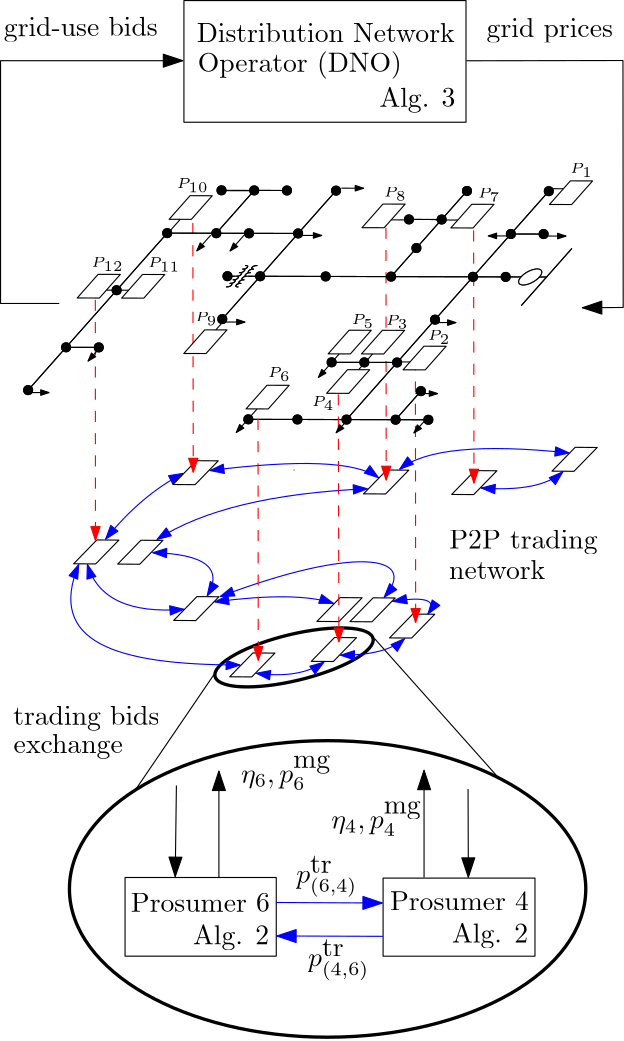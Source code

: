 <?xml version="1.0"?>
<!DOCTYPE ipe SYSTEM "ipe.dtd">
<ipe version="70218" creator="Ipe 7.2.23">
<info created="D:20210319153732" modified="D:20220308093635"/>
<ipestyle name="basic">
<symbol name="arrow/arc(spx)">
<path stroke="sym-stroke" fill="sym-stroke" pen="sym-pen">
0 0 m
-1 0.333 l
-1 -0.333 l
h
</path>
</symbol>
<symbol name="arrow/farc(spx)">
<path stroke="sym-stroke" fill="white" pen="sym-pen">
0 0 m
-1 0.333 l
-1 -0.333 l
h
</path>
</symbol>
<symbol name="arrow/ptarc(spx)">
<path stroke="sym-stroke" fill="sym-stroke" pen="sym-pen">
0 0 m
-1 0.333 l
-0.8 0 l
-1 -0.333 l
h
</path>
</symbol>
<symbol name="arrow/fptarc(spx)">
<path stroke="sym-stroke" fill="white" pen="sym-pen">
0 0 m
-1 0.333 l
-0.8 0 l
-1 -0.333 l
h
</path>
</symbol>
<symbol name="mark/circle(sx)" transformations="translations">
<path fill="sym-stroke">
0.6 0 0 0.6 0 0 e
0.4 0 0 0.4 0 0 e
</path>
</symbol>
<symbol name="mark/disk(sx)" transformations="translations">
<path fill="sym-stroke">
0.6 0 0 0.6 0 0 e
</path>
</symbol>
<symbol name="mark/fdisk(sfx)" transformations="translations">
<group>
<path fill="sym-fill">
0.5 0 0 0.5 0 0 e
</path>
<path fill="sym-stroke" fillrule="eofill">
0.6 0 0 0.6 0 0 e
0.4 0 0 0.4 0 0 e
</path>
</group>
</symbol>
<symbol name="mark/box(sx)" transformations="translations">
<path fill="sym-stroke" fillrule="eofill">
-0.6 -0.6 m
0.6 -0.6 l
0.6 0.6 l
-0.6 0.6 l
h
-0.4 -0.4 m
0.4 -0.4 l
0.4 0.4 l
-0.4 0.4 l
h
</path>
</symbol>
<symbol name="mark/square(sx)" transformations="translations">
<path fill="sym-stroke">
-0.6 -0.6 m
0.6 -0.6 l
0.6 0.6 l
-0.6 0.6 l
h
</path>
</symbol>
<symbol name="mark/fsquare(sfx)" transformations="translations">
<group>
<path fill="sym-fill">
-0.5 -0.5 m
0.5 -0.5 l
0.5 0.5 l
-0.5 0.5 l
h
</path>
<path fill="sym-stroke" fillrule="eofill">
-0.6 -0.6 m
0.6 -0.6 l
0.6 0.6 l
-0.6 0.6 l
h
-0.4 -0.4 m
0.4 -0.4 l
0.4 0.4 l
-0.4 0.4 l
h
</path>
</group>
</symbol>
<symbol name="mark/cross(sx)" transformations="translations">
<group>
<path fill="sym-stroke">
-0.43 -0.57 m
0.57 0.43 l
0.43 0.57 l
-0.57 -0.43 l
h
</path>
<path fill="sym-stroke">
-0.43 0.57 m
0.57 -0.43 l
0.43 -0.57 l
-0.57 0.43 l
h
</path>
</group>
</symbol>
<symbol name="arrow/fnormal(spx)">
<path stroke="sym-stroke" fill="white" pen="sym-pen">
0 0 m
-1 0.333 l
-1 -0.333 l
h
</path>
</symbol>
<symbol name="arrow/pointed(spx)">
<path stroke="sym-stroke" fill="sym-stroke" pen="sym-pen">
0 0 m
-1 0.333 l
-0.8 0 l
-1 -0.333 l
h
</path>
</symbol>
<symbol name="arrow/fpointed(spx)">
<path stroke="sym-stroke" fill="white" pen="sym-pen">
0 0 m
-1 0.333 l
-0.8 0 l
-1 -0.333 l
h
</path>
</symbol>
<symbol name="arrow/linear(spx)">
<path stroke="sym-stroke" pen="sym-pen">
-1 0.333 m
0 0 l
-1 -0.333 l
</path>
</symbol>
<symbol name="arrow/fdouble(spx)">
<path stroke="sym-stroke" fill="white" pen="sym-pen">
0 0 m
-1 0.333 l
-1 -0.333 l
h
-1 0 m
-2 0.333 l
-2 -0.333 l
h
</path>
</symbol>
<symbol name="arrow/double(spx)">
<path stroke="sym-stroke" fill="sym-stroke" pen="sym-pen">
0 0 m
-1 0.333 l
-1 -0.333 l
h
-1 0 m
-2 0.333 l
-2 -0.333 l
h
</path>
</symbol>
<anglesize name="22.5 deg" value="22.5"/>
<anglesize name="30 deg" value="30"/>
<anglesize name="45 deg" value="45"/>
<anglesize name="60 deg" value="60"/>
<anglesize name="90 deg" value="90"/>
<arrowsize name="large" value="10"/>
<arrowsize name="small" value="5"/>
<arrowsize name="tiny" value="3"/>
<color name="blue" value="0 0 1"/>
<color name="brown" value="0.647 0.165 0.165"/>
<color name="darkblue" value="0 0 0.545"/>
<color name="darkcyan" value="0 0.545 0.545"/>
<color name="darkgray" value="0.663"/>
<color name="darkgreen" value="0 0.392 0"/>
<color name="darkmagenta" value="0.545 0 0.545"/>
<color name="darkorange" value="1 0.549 0"/>
<color name="darkred" value="0.545 0 0"/>
<color name="gold" value="1 0.843 0"/>
<color name="gray" value="0.745"/>
<color name="green" value="0 1 0"/>
<color name="lightblue" value="0.678 0.847 0.902"/>
<color name="lightcyan" value="0.878 1 1"/>
<color name="lightgray" value="0.827"/>
<color name="lightgreen" value="0.565 0.933 0.565"/>
<color name="lightyellow" value="1 1 0.878"/>
<color name="navy" value="0 0 0.502"/>
<color name="orange" value="1 0.647 0"/>
<color name="pink" value="1 0.753 0.796"/>
<color name="purple" value="0.627 0.125 0.941"/>
<color name="red" value="1 0 0"/>
<color name="seagreen" value="0.18 0.545 0.341"/>
<color name="turquoise" value="0.251 0.878 0.816"/>
<color name="violet" value="0.933 0.51 0.933"/>
<color name="yellow" value="1 1 0"/>
<dashstyle name="dash dot dotted" value="[4 2 1 2 1 2] 0"/>
<dashstyle name="dash dotted" value="[4 2 1 2] 0"/>
<dashstyle name="dashed" value="[4] 0"/>
<dashstyle name="dotted" value="[1 3] 0"/>
<gridsize name="10 pts (~3.5 mm)" value="10"/>
<gridsize name="14 pts (~5 mm)" value="14"/>
<gridsize name="16 pts (~6 mm)" value="16"/>
<gridsize name="20 pts (~7 mm)" value="20"/>
<gridsize name="28 pts (~10 mm)" value="28"/>
<gridsize name="32 pts (~12 mm)" value="32"/>
<gridsize name="4 pts" value="4"/>
<gridsize name="56 pts (~20 mm)" value="56"/>
<gridsize name="8 pts (~3 mm)" value="8"/>
<opacity name="10%" value="0.1"/>
<opacity name="30%" value="0.3"/>
<opacity name="50%" value="0.5"/>
<opacity name="75%" value="0.75"/>
<pen name="fat" value="1.2"/>
<pen name="heavier" value="0.8"/>
<pen name="ultrafat" value="2"/>
<symbolsize name="large" value="5"/>
<symbolsize name="small" value="2"/>
<symbolsize name="tiny" value="1.1"/>
<textsize name="Huge" value="\Huge"/>
<textsize name="LARGE" value="\LARGE"/>
<textsize name="Large" value="\Large"/>
<textsize name="footnote" value="\footnotesize"/>
<textsize name="huge" value="\huge"/>
<textsize name="large" value="\large"/>
<textsize name="small" value="\small"/>
<textsize name="tiny" value="\tiny"/>
<textstyle name="center" begin="\begin{center}" end="\end{center}"/>
<textstyle name="item" begin="\begin{itemize}\item{}" end="\end{itemize}"/>
<textstyle name="itemize" begin="\begin{itemize}" end="\end{itemize}"/>
<tiling name="falling" angle="-60" step="4" width="1"/>
<tiling name="rising" angle="30" step="4" width="1"/>
</ipestyle>
<page>
<layer name="alpha"/>
<view layers="alpha" active="alpha"/>
<path layer="alpha" matrix="-0.119815 -0.123008 0.173418 -0.00119938 246.345 536.494" stroke="blue" arrow="normal/small" rarrow="normal/small">
96.9646 95.6277 m
44.8248 340.329
114.147 457.052 c
</path>
<path matrix="-0.116077 -0.119169 0.168141 -0.00116289 247.589 533.878" stroke="black" cap="1">
75.0422 253.825 m
75.0422 253.825 l
</path>
<path matrix="-0.119398 -0.122579 0.182921 -0.00126511 244.266 535.197" stroke="blue" arrow="normal/small" rarrow="normal/small">
95.5841 47.6963 m
160.802 7.10618
288.957 21.7004 c
</path>
<path matrix="-0.117503 -0.120634 0.169281 -0.00117077 244.602 533.866" stroke="blue" arrow="normal/small" rarrow="normal/small">
321.794 141.19 m
325.899 311.76
448.581 345.053 c
</path>
<path matrix="-0.11798 -0.121124 0.174042 -0.0012037 243.987 534.301" stroke="blue" arrow="normal/small" rarrow="normal/small">
360.339 32.7386 m
511.663 167.038
490.586 320.523 c
</path>
<path matrix="-0.109583 -0.112503 0.174221 -0.00120494 239.972 530.512" stroke="blue" arrow="normal/small" rarrow="normal/small">
470.089 370.629 m
433.947 518.161
472.459 617.108 c
</path>
<path matrix="-0.116357 -0.119457 0.167916 -0.00116133 246.767 533.159" stroke="blue" arrow="normal/small" rarrow="normal/small">
449.075 360.168 m
296.803 536.732
316.948 699.077
447.89 710.927 c
</path>
<path matrix="-0.115049 -0.118115 0.172023 -0.00118974 245.955 535.085" stroke="blue" arrow="normal/small" rarrow="normal/small">
136.345 689.869 m
148.195 820.218
85.9825 826.736 c
</path>
<path matrix="-0.116422 -0.119524 0.168591 -0.001166 246.155 534.194" stroke="blue" arrow="normal/small" rarrow="normal/small">
287.954 116.445 m
153.954 169.445
131.954 457.445 c
</path>
<path matrix="-0.710826 -0.729766 1.05387 -0.00728874 -168.598 807.278" stroke="blue" arrow="normal/small" rarrow="normal/small">
444.52 760.731 m
440.432 774.966
450.58 776.799 c
</path>
<path matrix="-0.696128 -0.714677 0.991343 -0.00685628 -241.717 686.776" stroke="black">
208 784 m
208 776 l
220 776 l
220 784 l
h
</path>
<path matrix="-0.696128 -0.714677 0.991343 -0.00685628 -314.45 632.597" stroke="black">
208 784 m
208 776 l
220 776 l
220 784 l
h
</path>
<path matrix="-0.696128 -0.714677 0.991343 -0.00685628 -326.346 632.679" stroke="black">
208 784 m
208 776 l
220 776 l
220 784 l
h
</path>
<path matrix="-0.696128 -0.714677 0.991343 -0.00685628 -328.372 618.304" stroke="black">
208 784 m
208 776 l
220 776 l
220 784 l
h
</path>
<path matrix="-0.696128 -0.714677 0.991343 -0.00685628 -357.734 612.751" stroke="black">
208 784 m
208 776 l
220 776 l
220 784 l
h
</path>
<path matrix="-0.696128 -0.714677 0.991343 -0.00685628 -300.192 626.743" stroke="black">
208 784 m
208 776 l
220 776 l
220 784 l
h
</path>
<path matrix="-0.696128 -0.714677 0.991343 -0.00685628 -309.551 678.611" stroke="black">
208 784 m
208 776 l
220 776 l
220 784 l
h
</path>
<path matrix="-0.696128 -0.714677 0.991343 -0.00685628 -398.058 653.321" stroke="black">
208 784 m
208 776 l
220 776 l
220 784 l
h
</path>
<path matrix="-0.696128 -0.714677 0.991343 -0.00685628 -378.144 681.963" stroke="black">
208 784 m
208 776 l
220 776 l
220 784 l
h
</path>
<path matrix="-0.696128 -0.714677 0.991343 -0.00685628 -377.896 633.036" stroke="black">
208 784 m
208 776 l
220 776 l
220 784 l
h
</path>
<path matrix="-0.696128 -0.714677 0.991343 -0.00685628 -277.828 678.391" stroke="black">
208 784 m
208 776 l
220 776 l
220 784 l
h
</path>
<path matrix="-0.696128 -0.714677 0.991343 -0.00685628 -413.919 653.431" stroke="black">
208 784 m
208 776 l
220 776 l
220 784 l
h
</path>
<path matrix="-0.687777 -0.706103 0.989982 -0.00684687 -128.363 797.966" stroke="blue" arrow="normal/small" rarrow="normal/small">
379.765 716.317 m
364.316 719.24
370.913 771.766 c
</path>
<path matrix="2.8807 0 0 0.871606 -759.929 65.5987" stroke="red" dash="dashed" arrow="normal/small">
383.978 634.801 m
384.027 521.25 l
</path>
<path matrix="1.76049 0 0 0.834629 -350.737 34.6982" stroke="red" dash="dashed" arrow="normal/small">
383.978 634.801 m
384.027 521.25 l
</path>
<path matrix="1.83673 0 0 0.870774 -390.617 67.1055" stroke="red" dash="dashed" arrow="normal/small">
383.978 634.801 m
384.027 521.25 l
</path>
<path matrix="1.27555 0 0 0.833617 -279.767 64.7405" stroke="red" dash="dashed" arrow="normal/small">
383.978 634.801 m
384.027 521.25 l
</path>
<path matrix="3.41987 0 0 0.860771 -1068.04 75.1737" stroke="red" dash="dashed" arrow="normal/small">
383.978 634.801 m
384.027 521.25 l
</path>
<path matrix="0.63556 0 0 0.908764 99.2384 39.1126" stroke="black">
224.5 720.24 m
224.5 672.031 l
384.27 672.031 l
384.27 720.24 l
h
</path>
<use matrix="-0.284473 -0.321206 0.36822 -0.00094181 136.806 651.381" name="mark/disk(sx)" pos="80 704" size="normal" stroke="black"/>
<use matrix="-0.284473 -0.321206 0.36822 -0.00094181 136.806 651.381" name="mark/disk(sx)" pos="128 704" size="normal" stroke="black"/>
<use matrix="-0.284473 -0.321206 0.36822 -0.00094181 136.806 651.381" name="mark/disk(sx)" pos="176 704" size="normal" stroke="black"/>
<use matrix="-0.284473 -0.321206 0.36822 -0.00094181 136.806 651.381" name="mark/disk(sx)" pos="224 704" size="normal" stroke="black"/>
<use matrix="-0.284473 -0.321206 0.36822 -0.00094181 136.806 651.381" name="mark/disk(sx)" pos="272 704" size="normal" stroke="black"/>
<use matrix="-0.284473 -0.321206 0.36822 -0.00094181 132.255 646.241" name="mark/disk(sx)" pos="320 704" size="normal" stroke="black"/>
<use matrix="-0.284473 -0.321206 0.36822 -0.00094181 132.255 646.241" name="mark/disk(sx)" pos="320 752" size="normal" stroke="black"/>
<use matrix="-0.284473 -0.321206 0.36822 -0.00094181 132.255 646.241" name="mark/disk(sx)" pos="320 784" size="normal" stroke="black"/>
<use matrix="-0.284473 -0.321206 0.36822 -0.00094181 132.255 646.241" name="mark/disk(sx)" pos="288 752" size="normal" stroke="black"/>
<use matrix="-0.284473 -0.321206 0.36822 -0.00094181 132.255 646.241" name="mark/disk(sx)" pos="320 656" size="normal" stroke="black"/>
<use matrix="-0.284473 -0.321206 0.36822 -0.00094181 132.255 646.241" name="mark/disk(sx)" pos="320 608" size="normal" stroke="black"/>
<use matrix="-0.284473 -0.321206 0.36822 -0.00094181 136.806 651.381" name="mark/disk(sx)" pos="272 672" size="normal" stroke="black"/>
<use matrix="-0.284473 -0.321206 0.36822 -0.00094181 136.806 651.381" name="mark/disk(sx)" pos="272 640" size="normal" stroke="black"/>
<path matrix="-0.284473 -0.321206 0.36822 -0.00094181 136.806 651.381" stroke="black">
336 784 m
336 752 l
336 752 l
</path>
<path matrix="-0.284473 -0.321206 0.36822 -0.00094181 136.806 651.381" stroke="black">
336 752 m
304 752 l
</path>
<path matrix="-0.284473 -0.321206 0.36822 -0.00094181 136.806 651.381" stroke="black">
336 752 m
336 704 l
</path>
<path matrix="-0.284473 -0.321206 0.36822 -0.00094181 136.806 651.381" stroke="black">
336 704 m
336 656 l
</path>
<path matrix="-0.284473 -0.321206 0.36822 -0.00094181 136.806 651.381" stroke="black">
336 656 m
336 608 l
</path>
<path matrix="-0.284473 -0.321206 0.36822 -0.00094181 136.806 651.381" stroke="black">
336 704 m
272 704 l
</path>
<path matrix="-0.284473 -0.321206 0.36822 -0.00094181 136.806 651.381" stroke="black">
272 704 m
272 672 l
</path>
<path matrix="-0.284473 -0.321206 0.36822 -0.00094181 136.806 651.381" stroke="black">
272 672 m
272 640 l
</path>
<path matrix="-0.284473 -0.321206 0.36822 -0.00094181 136.806 651.381" stroke="black">
272 704 m
224 704 l
</path>
<path matrix="-0.284473 -0.321206 0.36822 -0.00094181 136.806 651.381" stroke="black">
224 704 m
176 704 l
</path>
<path matrix="-0.284473 -0.321206 0.36822 -0.00094181 136.806 651.381" stroke="black">
176 704 m
128 704 l
</path>
<path matrix="-0.284473 -0.321206 0.36822 -0.00094181 136.806 651.381" stroke="black">
128 704 m
80 704 l
</path>
<use matrix="-0.284473 -0.321206 0.36822 -0.00094181 136.806 651.381" name="mark/disk(sx)" pos="176 736" size="normal" stroke="black"/>
<use matrix="-0.284473 -0.321206 0.36822 -0.00094181 136.806 651.381" name="mark/disk(sx)" pos="128 736" size="normal" stroke="black"/>
<use matrix="-0.284473 -0.321206 0.36822 -0.00094181 136.806 651.381" name="mark/disk(sx)" pos="176 624" size="normal" stroke="black"/>
<use matrix="-0.284473 -0.321206 0.36822 -0.00094181 136.806 651.381" name="mark/disk(sx)" pos="144 624" size="normal" stroke="black"/>
<use matrix="-0.284473 -0.321206 0.36822 -0.00094181 136.806 651.381" name="mark/disk(sx)" pos="112 624" size="normal" stroke="black"/>
<use matrix="-0.284473 -0.321206 0.36822 -0.00094181 136.806 651.381" name="mark/disk(sx)" pos="80 624" size="normal" stroke="black"/>
<use matrix="-0.284473 -0.321206 0.36822 -0.00094181 136.806 651.381" name="mark/disk(sx)" pos="112 592" size="normal" stroke="black"/>
<use matrix="-0.284473 -0.321206 0.36822 -0.00094181 136.806 651.381" name="mark/disk(sx)" pos="176 560" size="normal" stroke="black"/>
<use matrix="-0.284473 -0.321206 0.36822 -0.00094181 136.806 651.381" name="mark/disk(sx)" pos="176 496" size="normal" stroke="black"/>
<use matrix="-0.284473 -0.321206 0.36822 -0.00094181 136.806 651.381" name="mark/disk(sx)" pos="224 496" size="normal" stroke="black"/>
<use matrix="-0.284473 -0.321206 0.36822 -0.00094181 136.806 651.381" name="mark/disk(sx)" pos="128 496" size="normal" stroke="black"/>
<use matrix="-0.284473 -0.321206 0.36822 -0.00094181 136.806 651.381" name="mark/disk(sx)" pos="80 496" size="normal" stroke="black"/>
<use matrix="-0.284473 -0.321206 0.36822 -0.00094181 136.806 651.381" name="mark/disk(sx)" pos="128 448" size="normal" stroke="black"/>
<use matrix="-0.284473 -0.321206 0.36822 -0.00094181 136.806 651.381" name="mark/disk(sx)" pos="128 416" size="normal" stroke="black"/>
<use matrix="-0.284473 -0.321206 0.36822 -0.00094181 136.806 651.381" name="mark/disk(sx)" pos="128 368" size="normal" stroke="black"/>
<path matrix="-0.284473 -0.321206 0.36822 -0.00094181 136.806 651.381" stroke="black">
176 736 m
176 704 l
</path>
<path matrix="-0.284473 -0.321206 0.36822 -0.00094181 136.806 651.381" stroke="black">
128 736 m
128 704 l
</path>
<path matrix="-0.284473 -0.321206 0.36822 -0.00094181 136.806 651.381" stroke="black">
176 704 m
176 624 l
</path>
<path matrix="-0.284473 -0.321206 0.36822 -0.00094181 136.806 651.381" stroke="black">
176 624 m
176 560 l
</path>
<path matrix="-0.284473 -0.321206 0.36822 -0.00094181 136.806 651.381" stroke="black">
176 624 m
144 624 l
</path>
<path matrix="-0.284473 -0.321206 0.36822 -0.00094181 136.806 651.381" stroke="black">
144 624 m
112 624 l
</path>
<path matrix="-0.284473 -0.321206 0.36822 -0.00094181 136.806 651.381" stroke="black">
112 624 m
80 624 l
</path>
<path matrix="-0.284473 -0.321206 0.36822 -0.00094181 136.806 651.381" stroke="black">
112 624 m
112 592 l
</path>
<path matrix="-0.284473 -0.321206 0.36822 -0.00094181 136.806 651.381" stroke="black">
176 560 m
176 496 l
</path>
<path matrix="-0.284473 -0.321206 0.36822 -0.00094181 136.806 651.381" stroke="black">
176 496 m
224 496 l
</path>
<path matrix="-0.284473 -0.321206 0.36822 -0.00094181 136.806 651.381" stroke="black">
176 496 m
128 496 l
</path>
<path matrix="-0.284473 -0.321206 0.36822 -0.00094181 136.806 651.381" stroke="black">
128 496 m
80 496 l
</path>
<path matrix="-0.284473 -0.321206 0.36822 -0.00094181 136.806 651.381" stroke="black">
128 496 m
128 448 l
</path>
<path matrix="-0.284473 -0.321206 0.36822 -0.00094181 136.806 651.381" stroke="black">
128 448 m
128 416 l
</path>
<path matrix="-0.284473 -0.321206 0.36822 -0.00094181 136.806 651.381" stroke="black">
128 416 m
128 368 l
</path>
<use matrix="-0.284473 -0.321206 0.36822 -0.00094181 136.806 651.381" name="mark/disk(sx)" pos="80 416" size="normal" stroke="black"/>
<use matrix="-0.284473 -0.321206 0.36822 -0.00094181 136.806 651.381" name="mark/disk(sx)" pos="80 448" size="normal" stroke="black"/>
<use matrix="-0.284473 -0.321206 0.36822 -0.00094181 136.806 651.381" name="mark/disk(sx)" pos="80 384" size="normal" stroke="black"/>
<use matrix="-0.284473 -0.321206 0.36822 -0.00094181 136.806 651.381" name="mark/disk(sx)" pos="192 368" size="normal" stroke="black"/>
<use matrix="-0.284473 -0.321206 0.36822 -0.00094181 136.806 651.381" name="mark/disk(sx)" pos="256 368" size="normal" stroke="black"/>
<use matrix="-0.284473 -0.321206 0.36822 -0.00094181 136.806 651.381" name="mark/disk(sx)" pos="304 368" size="normal" stroke="black"/>
<path matrix="-0.284473 -0.321206 0.36822 -0.00094181 136.806 651.381" stroke="black">
128 416 m
80 416 l
</path>
<path matrix="-0.284473 -0.321206 0.36822 -0.00094181 136.806 651.381" stroke="black">
80 416 m
80 448 l
</path>
<path matrix="-0.284473 -0.321206 0.36822 -0.00094181 136.701 651.262" stroke="black">
80 416 m
80 384 l
</path>
<path matrix="-0.284473 -0.321206 0.36822 -0.00094181 136.806 651.381" stroke="black">
128 368 m
192 368 l
</path>
<path matrix="-0.284473 -0.321206 0.36822 -0.00094181 136.806 651.381" stroke="black">
192 368 m
256 368 l
</path>
<path matrix="-0.284473 -0.321206 0.36822 -0.00094181 136.806 651.381" stroke="black">
256 368 m
304 368 l
</path>
<use matrix="-0.284473 -0.321206 0.36822 -0.00094181 136.806 651.381" name="mark/disk(sx)" pos="176 464" size="normal" stroke="black"/>
<path matrix="-0.284473 -0.321206 0.36822 -0.00094181 139.752 651.373" stroke="black">
144 768 m
208 768 l
</path>
<path matrix="-0.284473 -0.321206 0.36822 -0.00094181 136.806 651.381" stroke="black">
176 776 m
176 768 l
</path>
<path matrix="-0.284473 -0.321206 0.36822 -0.00094181 136.806 651.381" stroke="black">
176 752 m
176 736 l
</path>
<path matrix="-0.284473 -0.321206 0.36822 -0.00094181 136.806 651.381" stroke="black" fill="white">
8.94427 0 0 8.94427 176 760 e
</path>
<path matrix="-0.284473 -0.321206 0.36822 -0.00094181 136.806 651.381" stroke="black">
176 464 m
176 472 l
176 472 l
</path>
<path matrix="-0.284473 -0.321206 0.36822 -0.00094181 136.806 651.381" stroke="black">
176 496 m
176 484 l
</path>
<path matrix="-0.284473 -0.321206 0.36822 -0.00094181 136.806 651.381" stroke="black">
164 484 m
164 480
168 480
168 484
168 484
168 480
172 480
172 484
172 484
172 480
176 480
176 484
176 484
176 480
180 480
180 484
180 484
180 480
184 480
184 484
184 484
184 480
188 480
188 484
188 484 c
</path>
<path matrix="0.284473 0.321206 -0.36822 0.00094181 388.69 537.416" stroke="black">
164 484 m
164 480
168 480
168 484
168 484
168 480
172 480
172 484
172 484
172 480
176 480
176 484
176 484
176 480
180 480
180 484
180 484
180 480
184 480
184 484
184 484
184 480
188 480
188 484
188 484 c
</path>
<use matrix="-0.284473 -0.321206 0.36822 -0.00094181 136.806 651.381" name="mark/disk(sx)" pos="256 400" size="normal" stroke="black"/>
<path matrix="-0.284473 -0.321206 0.36822 -0.00094181 136.806 651.381" stroke="black">
256 400 m
256 368 l
</path>
<use matrix="-0.284473 -0.321206 0.36822 -0.00094181 136.806 651.381" name="mark/disk(sx)" pos="80 704" size="normal" stroke="black"/>
<use matrix="-0.284473 -0.321206 0.36822 -0.00094181 136.806 651.381" name="mark/disk(sx)" pos="128 704" size="normal" stroke="black"/>
<use matrix="-0.284473 -0.321206 0.36822 -0.00094181 136.806 651.381" name="mark/disk(sx)" pos="176 704" size="normal" stroke="black"/>
<use matrix="-0.284473 -0.321206 0.36822 -0.00094181 136.806 651.381" name="mark/disk(sx)" pos="224 704" size="normal" stroke="black"/>
<use matrix="-0.284473 -0.321206 0.36822 -0.00094181 136.806 651.381" name="mark/disk(sx)" pos="272 704" size="normal" stroke="black"/>
<use matrix="-0.284473 -0.321206 0.36822 -0.00094181 132.255 646.241" name="mark/disk(sx)" pos="320 704" size="normal" stroke="black"/>
<use matrix="-0.284473 -0.321206 0.36822 -0.00094181 132.255 646.241" name="mark/disk(sx)" pos="320 752" size="normal" stroke="black"/>
<use matrix="-0.284473 -0.321206 0.36822 -0.00094181 132.255 646.241" name="mark/disk(sx)" pos="320 784" size="normal" stroke="black"/>
<use matrix="-0.284473 -0.321206 0.36822 -0.00094181 132.255 646.241" name="mark/disk(sx)" pos="288 752" size="normal" stroke="black"/>
<use matrix="-0.284473 -0.321206 0.36822 -0.00094181 132.255 646.241" name="mark/disk(sx)" pos="320 656" size="normal" stroke="black"/>
<use matrix="-0.284473 -0.321206 0.36822 -0.00094181 132.255 646.241" name="mark/disk(sx)" pos="320 608" size="normal" stroke="black"/>
<use matrix="-0.284473 -0.321206 0.36822 -0.00094181 136.806 651.381" name="mark/disk(sx)" pos="272 672" size="normal" stroke="black"/>
<use matrix="-0.284473 -0.321206 0.36822 -0.00094181 136.806 651.381" name="mark/disk(sx)" pos="272 640" size="normal" stroke="black"/>
<path matrix="-0.284473 -0.321206 0.36822 -0.00094181 136.806 651.381" stroke="black">
336 784 m
336 752 l
336 752 l
</path>
<path matrix="-0.284473 -0.321206 0.36822 -0.00094181 136.806 651.381" stroke="black">
336 752 m
304 752 l
</path>
<path matrix="-0.284473 -0.321206 0.36822 -0.00094181 136.806 651.381" stroke="black">
336 752 m
336 704 l
</path>
<path matrix="-0.284473 -0.321206 0.36822 -0.00094181 136.806 651.381" stroke="black">
336 704 m
336 656 l
</path>
<path matrix="-0.284473 -0.321206 0.36822 -0.00094181 136.806 651.381" stroke="black">
336 656 m
336 608 l
</path>
<path matrix="-0.284473 -0.321206 0.36822 -0.00094181 136.806 651.381" stroke="black">
336 704 m
272 704 l
</path>
<path matrix="-0.284473 -0.321206 0.36822 -0.00094181 136.806 651.381" stroke="black">
272 704 m
272 672 l
</path>
<path matrix="-0.284473 -0.321206 0.36822 -0.00094181 136.806 651.381" stroke="black">
272 672 m
272 640 l
</path>
<path matrix="-0.284473 -0.321206 0.36822 -0.00094181 136.806 651.381" stroke="black">
272 704 m
224 704 l
</path>
<path matrix="-0.284473 -0.321206 0.36822 -0.00094181 136.806 651.381" stroke="black">
224 704 m
176 704 l
</path>
<path matrix="-0.284473 -0.321206 0.36822 -0.00094181 136.806 651.381" stroke="black">
176 704 m
128 704 l
</path>
<path matrix="-0.284473 -0.321206 0.36822 -0.00094181 136.806 651.381" stroke="black">
128 704 m
80 704 l
</path>
<use matrix="-0.284473 -0.321206 0.36822 -0.00094181 136.806 651.381" name="mark/disk(sx)" pos="176 736" size="normal" stroke="black"/>
<use matrix="-0.284473 -0.321206 0.36822 -0.00094181 136.806 651.381" name="mark/disk(sx)" pos="128 736" size="normal" stroke="black"/>
<use matrix="-0.284473 -0.321206 0.36822 -0.00094181 136.806 651.381" name="mark/disk(sx)" pos="176 624" size="normal" stroke="black"/>
<use matrix="-0.284473 -0.321206 0.36822 -0.00094181 136.806 651.381" name="mark/disk(sx)" pos="144 624" size="normal" stroke="black"/>
<use matrix="-0.284473 -0.321206 0.36822 -0.00094181 136.806 651.381" name="mark/disk(sx)" pos="112 624" size="normal" stroke="black"/>
<use matrix="-0.284473 -0.321206 0.36822 -0.00094181 136.806 651.381" name="mark/disk(sx)" pos="80 624" size="normal" stroke="black"/>
<use matrix="-0.284473 -0.321206 0.36822 -0.00094181 136.806 651.381" name="mark/disk(sx)" pos="112 592" size="normal" stroke="black"/>
<use matrix="-0.284473 -0.321206 0.36822 -0.00094181 136.806 651.381" name="mark/disk(sx)" pos="176 560" size="normal" stroke="black"/>
<use matrix="-0.284473 -0.321206 0.36822 -0.00094181 136.806 651.381" name="mark/disk(sx)" pos="176 496" size="normal" stroke="black"/>
<use matrix="-0.284473 -0.321206 0.36822 -0.00094181 136.806 651.381" name="mark/disk(sx)" pos="224 496" size="normal" stroke="black"/>
<use matrix="-0.284473 -0.321206 0.36822 -0.00094181 136.806 651.381" name="mark/disk(sx)" pos="128 496" size="normal" stroke="black"/>
<use matrix="-0.284473 -0.321206 0.36822 -0.00094181 136.806 651.381" name="mark/disk(sx)" pos="80 496" size="normal" stroke="black"/>
<use matrix="-0.284473 -0.321206 0.36822 -0.00094181 136.806 651.381" name="mark/disk(sx)" pos="128 448" size="normal" stroke="black"/>
<use matrix="-0.284473 -0.321206 0.36822 -0.00094181 136.806 651.381" name="mark/disk(sx)" pos="128 416" size="normal" stroke="black"/>
<use matrix="-0.284473 -0.321206 0.36822 -0.00094181 136.806 651.381" name="mark/disk(sx)" pos="128 368" size="normal" stroke="black"/>
<path matrix="-0.284473 -0.321206 0.36822 -0.00094181 136.806 651.381" stroke="black">
176 736 m
176 704 l
</path>
<path matrix="-0.284473 -0.321206 0.36822 -0.00094181 136.806 651.381" stroke="black">
128 736 m
128 704 l
</path>
<path matrix="-0.284473 -0.321206 0.36822 -0.00094181 136.806 651.381" stroke="black">
176 704 m
176 624 l
</path>
<path matrix="-0.284473 -0.321206 0.36822 -0.00094181 136.806 651.381" stroke="black">
176 624 m
176 560 l
</path>
<path matrix="-0.284473 -0.321206 0.36822 -0.00094181 136.806 651.381" stroke="black">
176 624 m
144 624 l
</path>
<path matrix="-0.284473 -0.321206 0.36822 -0.00094181 136.806 651.381" stroke="black">
144 624 m
112 624 l
</path>
<path matrix="-0.284473 -0.321206 0.36822 -0.00094181 136.806 651.381" stroke="black">
112 624 m
80 624 l
</path>
<path matrix="-0.284473 -0.321206 0.36822 -0.00094181 136.806 651.381" stroke="black">
112 624 m
112 592 l
</path>
<path matrix="-0.284473 -0.321206 0.36822 -0.00094181 136.806 651.381" stroke="black">
176 560 m
176 496 l
</path>
<path matrix="-0.284473 -0.321206 0.36822 -0.00094181 136.806 651.381" stroke="black">
176 496 m
224 496 l
</path>
<path matrix="-0.284473 -0.321206 0.36822 -0.00094181 136.806 651.381" stroke="black">
176 496 m
128 496 l
</path>
<path matrix="-0.284473 -0.321206 0.36822 -0.00094181 136.806 651.381" stroke="black">
128 496 m
80 496 l
</path>
<path matrix="-0.284473 -0.321206 0.36822 -0.00094181 136.806 651.381" stroke="black">
128 496 m
128 448 l
</path>
<path matrix="-0.284473 -0.321206 0.36822 -0.00094181 136.806 651.381" stroke="black">
128 448 m
128 416 l
</path>
<path matrix="-0.284473 -0.321206 0.36822 -0.00094181 136.806 651.381" stroke="black">
128 416 m
128 368 l
</path>
<use matrix="-0.284473 -0.321206 0.36822 -0.00094181 136.806 651.381" name="mark/disk(sx)" pos="80 416" size="normal" stroke="black"/>
<use matrix="-0.284473 -0.321206 0.36822 -0.00094181 136.806 651.381" name="mark/disk(sx)" pos="80 448" size="normal" stroke="black"/>
<use matrix="-0.284473 -0.321206 0.36822 -0.00094181 136.806 651.381" name="mark/disk(sx)" pos="80 384" size="normal" stroke="black"/>
<use matrix="-0.284473 -0.321206 0.36822 -0.00094181 136.806 651.381" name="mark/disk(sx)" pos="192 368" size="normal" stroke="black"/>
<use matrix="-0.284473 -0.321206 0.36822 -0.00094181 136.806 651.381" name="mark/disk(sx)" pos="256 368" size="normal" stroke="black"/>
<use matrix="-0.284473 -0.321206 0.36822 -0.00094181 136.806 651.381" name="mark/disk(sx)" pos="304 368" size="normal" stroke="black"/>
<path matrix="-0.284473 -0.321206 0.36822 -0.00094181 136.806 651.381" stroke="black">
128 416 m
80 416 l
</path>
<path matrix="-0.284473 -0.321206 0.36822 -0.00094181 136.806 651.381" stroke="black">
80 416 m
80 448 l
</path>
<path matrix="-0.284473 -0.321206 0.36822 -0.00094181 136.806 651.381" stroke="black">
80 416 m
80 384 l
</path>
<path matrix="-0.284473 -0.321206 0.36822 -0.00094181 136.806 651.381" stroke="black">
128 368 m
192 368 l
</path>
<path matrix="-0.284473 -0.321206 0.36822 -0.00094181 136.806 651.381" stroke="black">
192 368 m
256 368 l
</path>
<path matrix="-0.284473 -0.321206 0.36822 -0.00094181 136.806 651.381" stroke="black">
256 368 m
304 368 l
</path>
<use matrix="-0.284473 -0.321206 0.36822 -0.00094181 136.806 651.381" name="mark/disk(sx)" pos="176 464" size="normal" stroke="black"/>
<path matrix="-0.284473 -0.321206 0.36822 -0.00094181 139.752 651.373" stroke="black">
144 768 m
208 768 l
</path>
<path matrix="-0.284473 -0.321206 0.36822 -0.00094181 136.806 651.381" stroke="black">
176 776 m
176 768 l
</path>
<path matrix="-0.284473 -0.321206 0.36822 -0.00094181 136.806 651.381" stroke="black">
176 752 m
176 736 l
</path>
<path matrix="-0.284473 -0.321206 0.36822 -0.00094181 136.806 651.381" stroke="black" fill="white">
8.94427 0 0 8.94427 176 760 e
</path>
<path matrix="-0.284473 -0.321206 0.36822 -0.00094181 136.806 651.381" stroke="black">
176 464 m
176 472 l
176 472 l
</path>
<path matrix="-0.284473 -0.321206 0.36822 -0.00094181 136.806 651.381" stroke="black">
176 496 m
176 484 l
</path>
<path matrix="-0.284473 -0.321206 0.36822 -0.00094181 136.806 651.381" stroke="black">
164 484 m
164 480
168 480
168 484
168 484
168 480
172 480
172 484
172 484
172 480
176 480
176 484
176 484
176 480
180 480
180 484
180 484
180 480
184 480
184 484
184 484
184 480
188 480
188 484
188 484 c
</path>
<path matrix="0.284473 0.321206 -0.36822 0.00094181 388.69 537.416" stroke="black">
164 484 m
164 480
168 480
168 484
168 484
168 480
172 480
172 484
172 484
172 480
176 480
176 484
176 484
176 480
180 480
180 484
180 484
180 480
184 480
184 484
184 484
184 480
188 480
188 484
188 484 c
</path>
<use matrix="-0.284473 -0.321206 0.36822 -0.00094181 136.806 651.381" name="mark/disk(sx)" pos="256 400" size="normal" stroke="black"/>
<path matrix="-0.284473 -0.321206 0.36822 -0.00094181 136.806 651.381" stroke="black">
256 400 m
256 368 l
</path>
<text matrix="-0.627558 -0.708592 0.999225 -0.00255574 -292.003 758.353" transformations="translations" pos="176 784" stroke="black" type="label" width="8.249" height="3.408" depth="1.49" valign="baseline" size="tiny" style="math">P_1</text>
<path matrix="-0.627558 -0.708592 0.999225 -0.00255574 -263.822 778.1" stroke="black" fill="1">
208 784 m
208 776 l
220 776 l
220 784 l
h
</path>
<text matrix="-0.627558 -0.708592 0.999225 -0.00255574 -358.403 703.685" transformations="translations" pos="176 784" stroke="black" type="label" width="8.249" height="3.408" depth="1.49" valign="baseline" size="tiny" style="math">P_{3}</text>
<path matrix="-0.627558 -0.708592 0.999225 -0.00255574 -331.501 724.299" stroke="black" fill="1">
208 784 m
208 776 l
220 776 l
220 784 l
h
</path>
<text matrix="-0.627558 -0.708592 0.999225 -0.00255574 -370.715 703.908" transformations="translations" pos="176 784" stroke="black" type="label" width="8.249" height="3.408" depth="1.49" valign="baseline" size="tiny" style="math">P_{5}</text>
<path matrix="-0.627558 -0.708592 0.999225 -0.00255574 -343.491 724.329" stroke="black">
208 784 m
208 776 l
220 776 l
220 784 l
h
</path>
<text matrix="-0.627558 -0.708592 0.999225 -0.00255574 -385.027 674.421" transformations="translations" pos="176 784" stroke="black" type="label" width="8.249" height="3.408" depth="1.49" valign="baseline" size="tiny" style="math">P_{4}</text>
<text matrix="-0.627558 -0.708592 0.999225 -0.00255574 -400.823 684.795" transformations="translations" pos="176 784" stroke="black" type="label" width="8.249" height="3.408" depth="1.49" valign="baseline" size="tiny" style="math">P_{6}</text>
<text matrix="-0.627558 -0.708592 0.999225 -0.00255574 -343.256 698.229" transformations="translations" pos="176 784" stroke="black" type="label" width="8.249" height="3.408" depth="1.49" valign="baseline" size="tiny" style="math">P_{2}</text>
<path matrix="-0.627558 -0.708592 0.999225 -0.00255574 -316.537 718.579" stroke="black" fill="1">
208 784 m
208 776 l
220 776 l
220 784 l
h
</path>
<text matrix="-0.627558 -0.708592 0.999225 -0.00255574 -359.074 749.774" transformations="translations" pos="176 784" stroke="black" type="label" width="8.249" height="3.408" depth="1.49" valign="baseline" size="tiny" style="math">P_8</text>
<path matrix="-0.627558 -0.708592 0.999225 -0.00255574 -331.306 769.751" stroke="black" fill="1">
208 784 m
208 776 l
220 776 l
220 784 l
h
</path>
<text matrix="-0.627558 -0.708592 0.999225 -0.00255574 -444.002 724.314" transformations="translations" pos="176 784" stroke="black" type="label" width="11.639" height="3.408" depth="1.49" valign="baseline" size="tiny" style="math">P_{11}</text>
<path matrix="-0.627558 -0.708592 0.999225 -0.00255574 -417.848 744.405" stroke="black">
208 784 m
208 776 l
220 776 l
220 784 l
h
</path>
<text matrix="-0.627558 -0.708592 0.999225 -0.00255574 -433.721 752.875" transformations="translations" pos="176 784" stroke="black" type="label" width="11.639" height="3.408" depth="1.49" valign="baseline" size="tiny" style="math">P_{10}</text>
<path matrix="-0.627558 -0.708592 0.999225 -0.00255574 -400.74 772.769" stroke="black" fill="1">
208 784 m
208 776 l
220 776 l
220 784 l
h
</path>
<text matrix="-0.627558 -0.708592 0.999225 -0.00255574 -427.155 704.824" transformations="translations" pos="176 784" stroke="black" type="label" width="8.249" height="3.408" depth="1.49" valign="baseline" size="tiny" style="math">P_9</text>
<path matrix="-0.627558 -0.708592 0.999225 -0.00255574 -395.451 724.462" stroke="black" fill="1">
208 784 m
208 776 l
220 776 l
220 784 l
h
</path>
<text matrix="-0.627558 -0.708592 0.999225 -0.00255574 -325.274 749.41" transformations="translations" pos="176 784" stroke="black" type="label" width="8.249" height="3.408" depth="1.49" valign="baseline" size="tiny" style="math">P_7</text>
<path matrix="-0.627558 -0.708592 0.999225 -0.00255574 -299.331 769.669" stroke="black" fill="1">
208 784 m
208 776 l
220 776 l
220 784 l
h
</path>
<path matrix="-0.627558 -0.708592 0.999225 -0.00255574 -259.825 778.09" stroke="black">
212 768 m
212 772 l
</path>
<path matrix="-0.627558 -0.708592 0.999225 -0.00255574 -259.825 778.09" stroke="black">
300 768 m
300 772 l
</path>
<path matrix="-0.627558 -0.708592 0.999225 -0.00255574 -259.825 778.09" stroke="black">
300 756 m
296 756 l
</path>
<path matrix="-0.627558 -0.708592 0.999225 -0.00255574 -259.825 778.09" stroke="black">
300 756 m
304 756 l
</path>
<path matrix="-0.627558 -0.708592 0.999225 -0.00255574 -259.825 778.09" stroke="black">
300 744 m
296 744 l
</path>
<path matrix="-0.627558 -0.708592 0.999225 -0.00255574 -259.825 778.09" stroke="black">
324 732 m
328 732 l
</path>
<path matrix="-0.627558 -0.708592 0.999225 -0.00255574 -259.825 778.09" stroke="black">
228 720 m
228 728 l
</path>
<path matrix="-0.627558 -0.708592 0.999225 -0.00255574 -259.825 778.09" stroke="black">
284 692 m
280 692 l
</path>
<path matrix="-0.627558 -0.708592 0.999225 -0.00255574 -259.825 778.09" stroke="black">
264 648 m
264 644 l
</path>
<path matrix="-0.627558 -0.708592 0.999225 -0.00255574 -259.825 778.09" stroke="black">
228 644 m
236 644 l
</path>
<path matrix="-0.627558 -0.708592 0.999225 -0.00255574 -259.825 778.09" stroke="black">
228 736 m
228 744 l
</path>
<text matrix="-0.627558 -0.708592 0.999225 -0.00255574 -464.342 724.53" transformations="translations" pos="176 784" stroke="black" type="label" width="11.639" height="3.408" depth="1.49" valign="baseline" size="tiny" style="math">P_{12}</text>
<path matrix="-0.627558 -0.708592 0.999225 -0.00255574 -433.836 744.446" stroke="black" fill="1">
208 784 m
208 776 l
220 776 l
220 784 l
h
</path>
<path matrix="-0.627558 -0.708592 0.999225 -0.00255574 -259.825 778.09" stroke="black">
264 640 m
264 644 l
</path>
<path matrix="-0.627558 -0.708592 0.999225 -0.00255574 -259.825 778.09" stroke="black" arrow="normal/tiny">
328 732 m
336 732 l
</path>
<path matrix="-0.627558 -0.708592 0.999225 -0.00255574 -259.825 778.09" stroke="black" arrow="normal/tiny">
280 692 m
280 700 l
</path>
<path matrix="-0.627558 -0.708592 0.999225 -0.00255574 -259.825 778.09" stroke="black" arrow="normal/tiny">
212 692 m
212 700 l
</path>
<path matrix="-0.627558 -0.708592 0.999225 -0.00255574 -259.825 778.09" stroke="black" arrow="normal/tiny">
316 644 m
316 652 l
</path>
<path matrix="-0.627558 -0.708592 0.999225 -0.00255574 -259.825 778.09" stroke="black" arrow="normal/tiny">
236 672 m
244 672 l
</path>
<path matrix="-0.627558 -0.708592 0.999225 -0.00255574 -259.825 778.09" stroke="black" arrow="normal/tiny">
292 656 m
300 656 l
</path>
<path matrix="-0.627558 -0.708592 0.999225 -0.00255574 -259.825 778.09" stroke="black" arrow="normal/tiny">
236 692 m
236 700 l
</path>
<path matrix="-0.627558 -0.708592 0.999225 -0.00255574 -259.825 778.09" stroke="black" arrow="normal/tiny">
236 780 m
236 788 l
</path>
<path matrix="-0.627558 -0.708592 0.999225 -0.00255574 -259.825 778.09" stroke="black" arrow="normal/tiny">
236 768 m
236 760 l
</path>
<path matrix="-0.627558 -0.708592 0.999225 -0.00255574 -259.825 778.09" stroke="black" arrow="normal/tiny">
280 768 m
280 776 l
</path>
<path matrix="-0.627558 -0.708592 0.999225 -0.00255574 -259.825 778.09" stroke="black" arrow="normal/tiny">
300 744 m
308 744 l
</path>
<path matrix="-0.627558 -0.708592 0.999225 -0.00255574 -259.825 778.09" stroke="black" arrow="normal/tiny">
328 796 m
336 796 l
</path>
<path matrix="-0.627558 -0.708592 0.999225 -0.00255574 -271.815 778.121" stroke="black" arrow="normal/tiny">
236 672 m
244 672 l
</path>
<path matrix="-0.627558 -0.708592 0.999225 -0.00255574 -266.429 752.54" stroke="black" arrow="normal/tiny">
280 768 m
280 776 l
</path>
<text matrix="1 0 0 1 -11.0299 -86.2091" transformations="translations" pos="323.316 741.625" stroke="black" type="label" width="27.397" height="6.926" depth="1.93" valign="baseline">Alg. 3</text>
<text matrix="1 0 0 1 -105.025 -27.9209" transformations="translations" pos="442.456 524.256" stroke="black" type="label" width="53.439" height="6.926" depth="1.93" valign="baseline">P2P trading</text>
<text matrix="1 0 0 1 -128.267 -58.7373" transformations="translations" pos="465.638 544.147" stroke="black" type="label" width="34.62" height="6.918" depth="0" valign="baseline">network</text>
<text matrix="1 0.00051801 -0.00051801 1 -158.22 106.428" pos="509.404 573.823" stroke="black" type="label" width="45.496" height="6.926" depth="1.93" valign="baseline">grid prices</text>
<text matrix="0.999996 0.00281711 -0.00281711 0.999996 -325.504 117.888" pos="504.16 561.507" stroke="black" type="label" width="58.807" height="6.926" depth="1.93" valign="baseline">grid-use bids
</text>
<path matrix="0.49106 0 0.361576 0.227193 16.9612 356.302" stroke="black" pen="fat">
46.7262 0 0 46.7262 211.927 443.988 e
</path>
<path matrix="-0.120768 -0.123986 0.174277 -0.00120533 244.509 535.271" stroke="blue" arrow="normal/small" rarrow="normal/small">
360.069 17.336 m
583.23 105.863
648.997 290.722
646.627 549.051 c
</path>
<path matrix="1.76397 0 0 0.83628 -408.733 20.1667" stroke="red" dash="dashed" arrow="normal/small">
383.978 634.801 m
384.027 521.25 l
</path>
<path matrix="4.30917 0 0 0.784759 -1357.13 53.7263" stroke="red" dash="dashed" arrow="normal/small">
383.978 634.801 m
384.027 521.25 l
</path>
<path matrix="1.03606 0 0 1.04303 -9.64948 -8.53794" stroke="black">
203.548 368.075 m
253.3 440.659 l
</path>
<path matrix="0.979102 0 0 0.972272 6.97064 21.3613" stroke="black">
309.958 455.317 m
387.476 367.652 l
</path>
<path matrix="1.01416 0 0 0.582447 -14.6211 168.925" stroke="black" fill="white" pen="fat">
91.6424 0 0 91.6424 303.962 351.79 e
</path>
<text matrix="1 0 0 1 -11.7573 1.58381" pos="256.966 352.355" stroke="black" type="label" width="27.397" height="6.926" depth="1.93" valign="baseline">Alg. 2</text>
<text matrix="1 0 0 1 -42.2056 -6.86994" pos="265.02 372.518" stroke="black" type="label" width="50.062" height="6.808" depth="0" valign="baseline">Prosumer 6</text>
<path matrix="0.995536 0 0 1.2791 -15.0209 -91.512" stroke="black">
236.803 367.012 m
236.803 344.88 l
291.48 344.88 l
291.48 367.012 l
h
</path>
<text matrix="1 0 0 1 81.4445 2.17155" pos="256.966 352.355" stroke="black" type="label" width="27.397" height="6.926" depth="1.93" valign="baseline">Alg. 2</text>
<text matrix="1 0 0 1 51.0547 -6.38923" pos="265.02 372.518" stroke="black" type="label" width="50.062" height="6.808" depth="0" valign="baseline">Prosumer 4</text>
<path matrix="1 0 0 1.27034 76.8162 -88.506" stroke="black">
236.803 367.012 m
236.803 344.88 l
291.48 344.88 l
291.48 367.012 l
h
</path>
<path matrix="1 0 0 1 0.321488 -2.71253" stroke="blue" arrow="normal/normal">
274.728 371.658 m
313.038 371.466 l
</path>
<path matrix="1 0 0 1 0.518393 0.915" stroke="blue" arrow="normal/normal">
313.038 355.846 m
274.792 355.974 l
</path>
<text matrix="1 0 0 1 -8.13852 -4.47704" pos="290.458 380.515" stroke="black" type="label" width="22.046" height="9.746" depth="4.95" valign="baseline" style="math">p_{(6,4)}^{\textrm{tr}}</text>
<text matrix="1 0 0 1 -3.86907 -34.5686" pos="290.458 380.515" stroke="black" type="label" width="22.046" height="9.746" depth="4.95" valign="baseline" style="math">p_{(4,6)}^{\textrm{tr}}</text>
<path matrix="-0.627558 -0.708592 0.999225 -0.00255574 -344.052 710.127" stroke="black" fill="1">
208 784 m
208 776 l
220 776 l
220 784 l
h
</path>
<path matrix="-0.627558 -0.708592 0.999225 -0.00255574 -373.054 704.519" stroke="black" fill="1">
208 784 m
208 776 l
220 776 l
220 784 l
h
</path>
<text matrix="1 0 0 1 -83.8143 109.178" pos="264.278 323.768" stroke="black" type="label" width="52.664" height="6.926" depth="1.93" valign="baseline">trading bids</text>
<path matrix="0.933698 -0.0172418 0.0151139 1.06516 8.96513 -16.7187" stroke="black" arrow="normal/normal">
240.035 405.516 m
240.073 374.705 l
</path>
<path matrix="0.615402 0 0 1.22919 96.9722 -82.5232" stroke="black" arrow="normal/normal">
255.993 374.629 m
255.993 405.783 l
</path>
<path matrix="2.83429 0 0 1.03068 -336.122 -8.19259" stroke="black" arrow="normal/normal">
240.035 405.516 m
240.073 374.705 l
</path>
<path matrix="1 0 0 1.23984 72.3743 -86.5465" stroke="black" arrow="normal/normal">
255.993 374.629 m
255.993 405.783 l
</path>
<text matrix="1 0 0 1 -111.29 -31.9575" pos="373.728 444.064" stroke="black" type="label" width="32.638" height="9.665" depth="2.65" valign="baseline" style="math">\eta_6, p_6^{\textrm{mg}}</text>
<text matrix="1 0 0 1 -78.7698 -48.4176" pos="373.728 444.064" stroke="black" type="label" width="32.638" height="9.665" depth="2.65" valign="baseline" style="math">\eta_4, p_4^{\textrm{mg}}</text>
<text matrix="1 0 0 1 -271.137 24.4752" pos="451.747 398.24" stroke="black" type="label" width="39.297" height="6.926" depth="1.93" valign="baseline">exchange</text>
<path matrix="0.779003 0 0 0.846595 88.4114 89.4436" stroke="black" arrow="normal/normal">
327.571 688.075 m
399.949 688.18 l
400.058 583.164 l
381.181 583.055 l
</path>
<path matrix="1.02749 0 0 0.844865 -4.83575 90.6911" stroke="black" arrow="normal/normal">
196.485 584.594 m
175.907 584.594 l
175.907 688.045 l
239.753 688.045 l
</path>
<text matrix="1 0 0 1 -242.783 3.96659" pos="489.276 674.771" stroke="black" type="label" width="92.957" height="6.918" depth="0" valign="baseline">Distribution Network</text>
<path matrix="-0.665594 -0.683328 1.00317 -0.00693808 -151.047 785.103" stroke="blue" arrow="normal/small" rarrow="normal/small">
471.016 760.449 m
471.016 776.658
462.137 777.503 c
</path>
<path matrix="-0.678314 -0.696388 0.972032 -0.00672272 -120.411 792.145" stroke="blue" arrow="normal/small" rarrow="normal/small">
482.105 736.008 m
484.922 753.896
476.186 756.887 c
</path>
<text matrix="1 0 0 1 -68.1999 -46.5182" pos="315.08 714.488" stroke="black" type="label" width="73.53" height="7.473" depth="2.49" valign="baseline">Operator (DNO)</text>
<path matrix="-0.627558 -0.708592 0.999225 -0.00255574 -259.825 778.09" stroke="black" arrow="normal/tiny">
328 768 m
336 768 l
</path>
</page>
</ipe>
